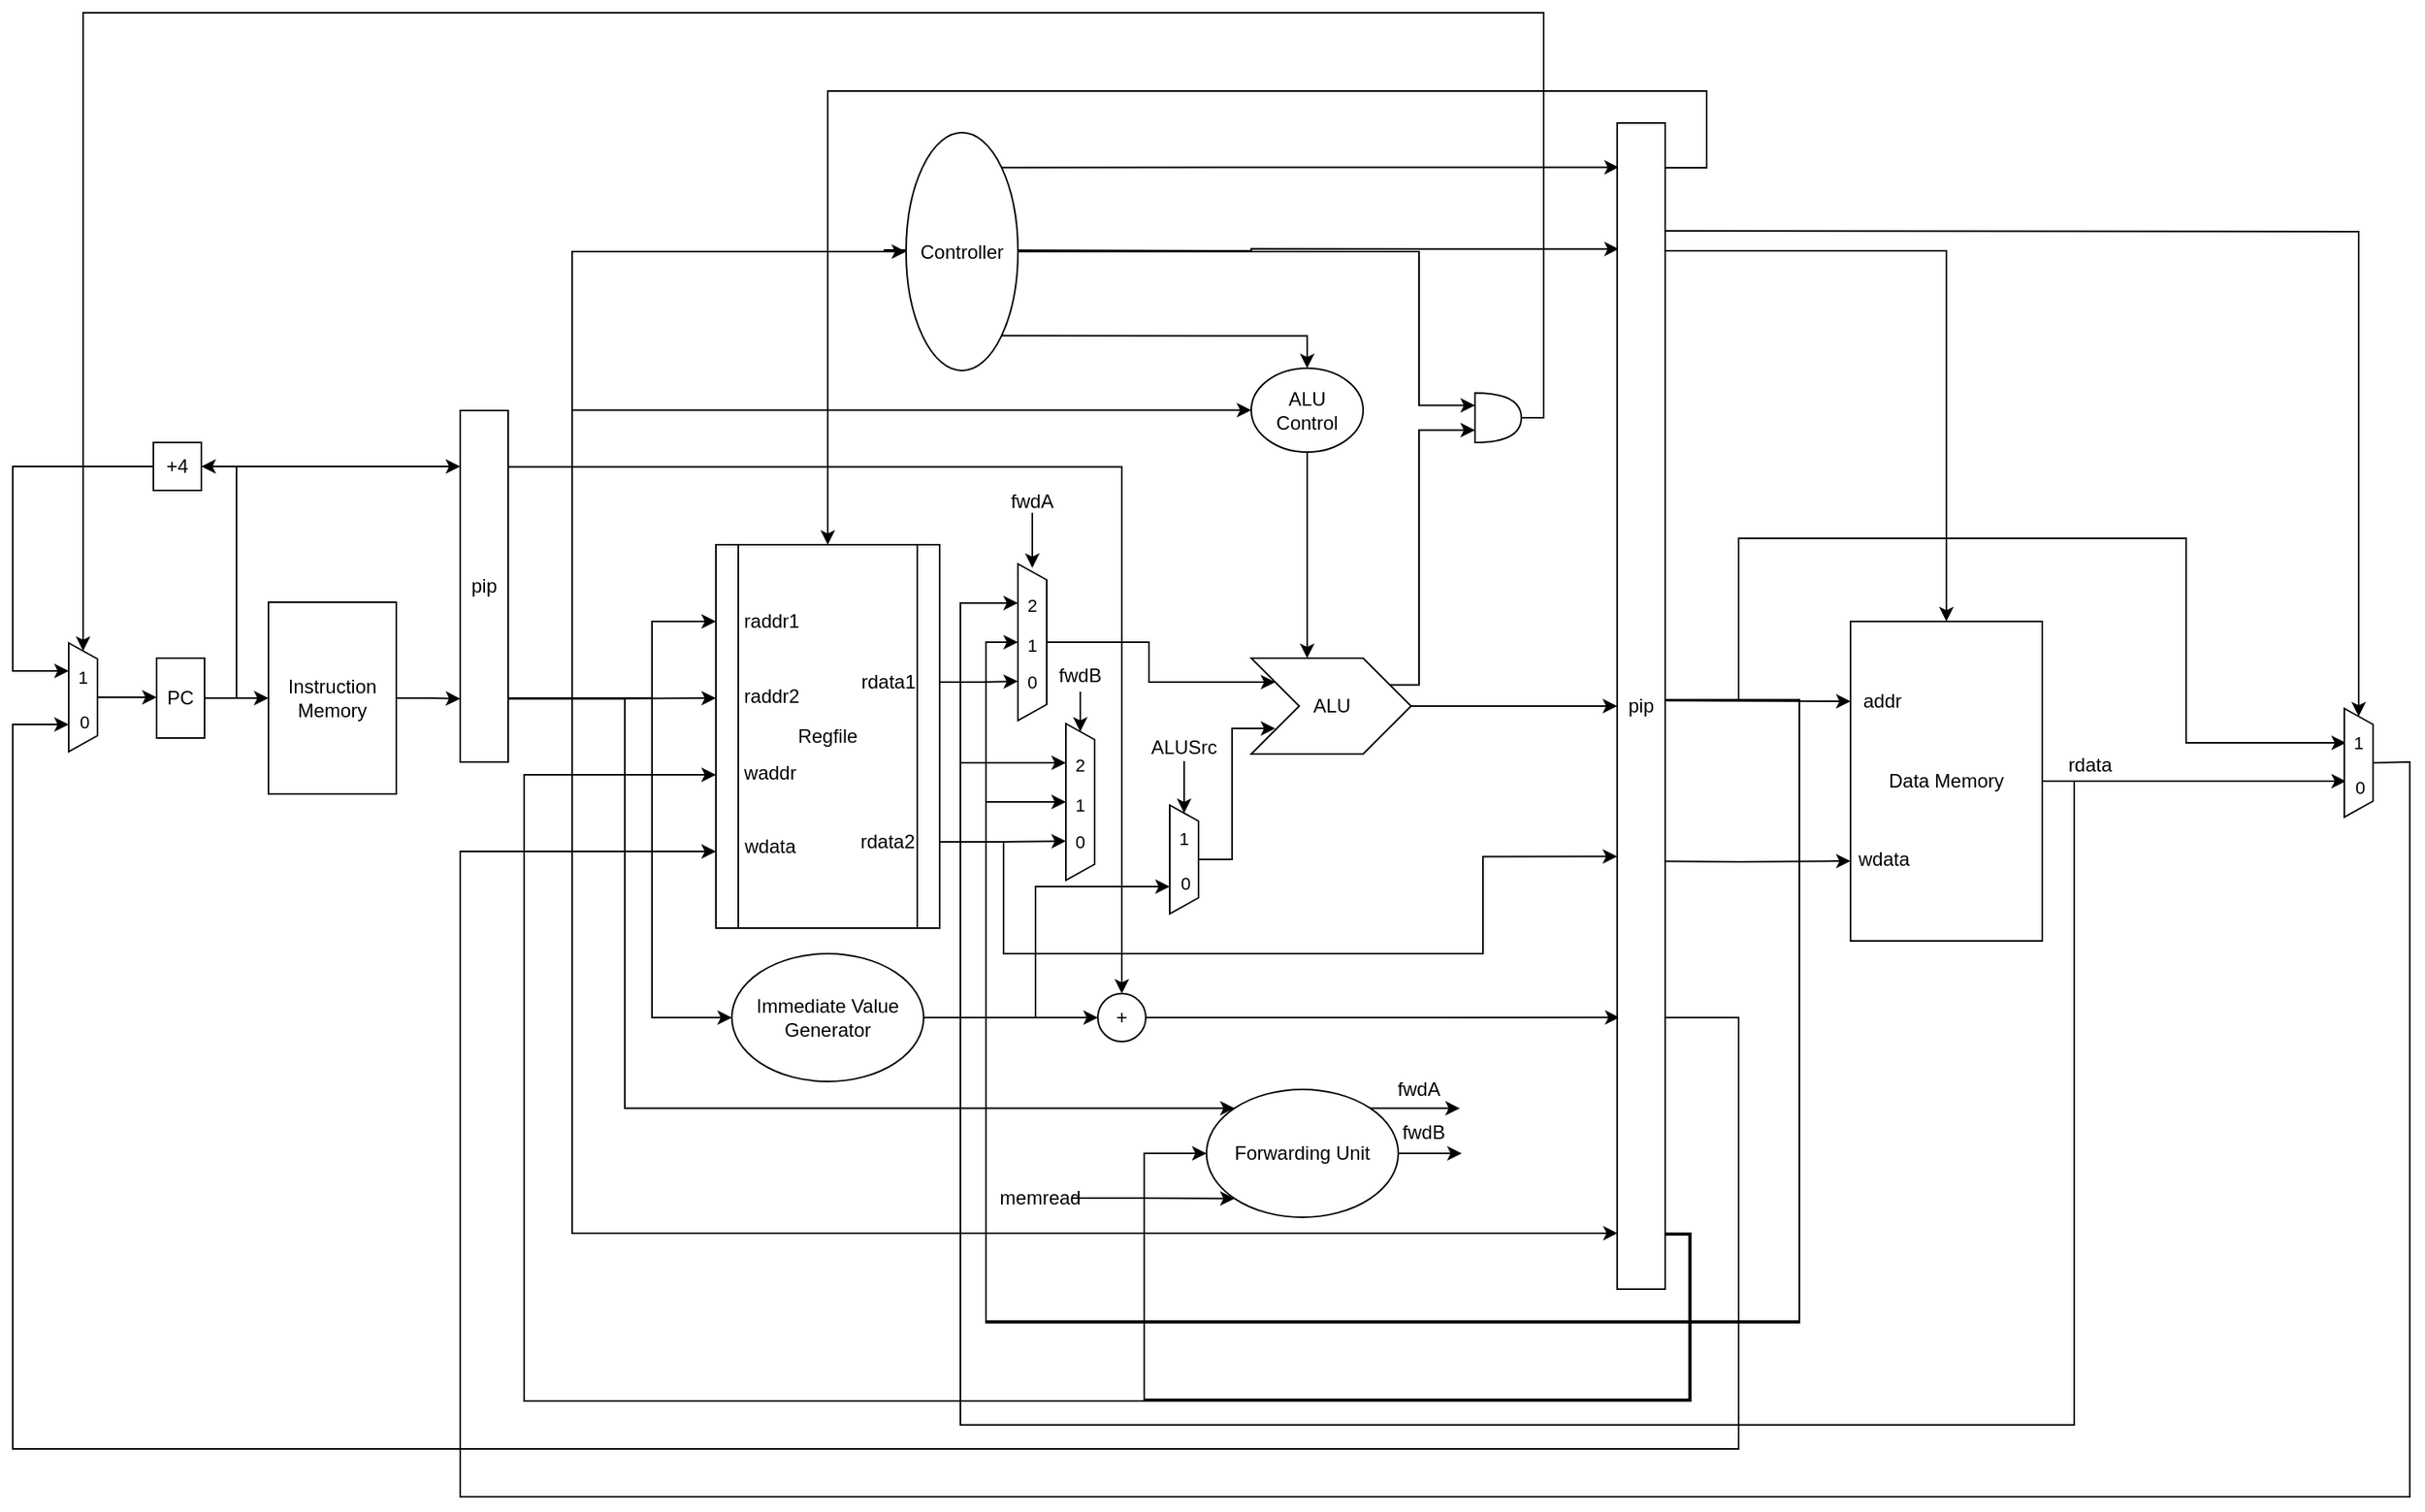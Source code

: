 <mxfile version="26.2.2">
  <diagram name="Page-1" id="6Z0Flb3yhcv7H8M3qJwE">
    <mxGraphModel dx="1281" dy="1793" grid="0" gridSize="10" guides="1" tooltips="1" connect="1" arrows="1" fold="1" page="1" pageScale="1" pageWidth="850" pageHeight="1100" math="0" shadow="0">
      <root>
        <mxCell id="0" />
        <mxCell id="1" parent="0" />
        <mxCell id="8ml1ASoGrdvTZ8Xq-LBT-24" style="edgeStyle=orthogonalEdgeStyle;rounded=0;orthogonalLoop=1;jettySize=auto;html=1;exitX=1;exitY=0.75;exitDx=0;exitDy=0;exitPerimeter=0;entryX=0;entryY=0.629;entryDx=0;entryDy=0;labelBackgroundColor=none;fontColor=default;entryPerimeter=0;" parent="1" source="n8_85XAYLcjXWphRHtEo-1" target="8ml1ASoGrdvTZ8Xq-LBT-49" edge="1">
          <mxGeometry relative="1" as="geometry">
            <mxPoint x="700" y="482" as="targetPoint" />
            <Array as="points">
              <mxPoint x="300" y="470" />
              <mxPoint x="340" y="470" />
              <mxPoint x="340" y="540" />
              <mxPoint x="640" y="540" />
              <mxPoint x="640" y="479" />
            </Array>
          </mxGeometry>
        </mxCell>
        <mxCell id="z8u9HkjjqHf7u6QWE8pC-6" style="edgeStyle=orthogonalEdgeStyle;rounded=0;orthogonalLoop=1;jettySize=auto;html=1;exitX=1;exitY=0.75;exitDx=0;exitDy=0;exitPerimeter=0;entryX=0.75;entryY=1;entryDx=0;entryDy=0;" edge="1" parent="1" source="n8_85XAYLcjXWphRHtEo-1" target="z8u9HkjjqHf7u6QWE8pC-26">
          <mxGeometry relative="1" as="geometry">
            <mxPoint x="380" y="464.5" as="targetPoint" />
            <Array as="points">
              <mxPoint x="300" y="470" />
              <mxPoint x="340" y="470" />
            </Array>
          </mxGeometry>
        </mxCell>
        <mxCell id="z8u9HkjjqHf7u6QWE8pC-21" style="edgeStyle=orthogonalEdgeStyle;rounded=0;orthogonalLoop=1;jettySize=auto;html=1;exitX=1;exitY=0.25;exitDx=0;exitDy=0;exitPerimeter=0;entryX=0.75;entryY=1;entryDx=0;entryDy=0;" edge="1" parent="1" source="n8_85XAYLcjXWphRHtEo-1" target="z8u9HkjjqHf7u6QWE8pC-17">
          <mxGeometry relative="1" as="geometry">
            <Array as="points">
              <mxPoint x="300" y="370" />
              <mxPoint x="325" y="370" />
            </Array>
          </mxGeometry>
        </mxCell>
        <mxCell id="n8_85XAYLcjXWphRHtEo-1" value="Regfile" style="shape=process;whiteSpace=wrap;html=1;backgroundOutline=1;points=[[0,0,0,0,0],[0,0.2,0,0,0],[0,0.4,0,0,0],[0,0.6,0,0,0],[0,0.8,0,0,0],[0,1,0,0,0],[0.25,0,0,0,0],[0.25,1,0,0,0],[0.5,0,0,0,0],[0.5,1,0,0,0],[0.75,0,0,0,0],[0.75,1,0,0,0],[1,0,0,0,0],[1,0.25,0,0,0],[1,0.5,0,0,0],[1,0.75,0,0,0],[1,1,0,0,0]];labelBackgroundColor=none;" parent="1" vertex="1">
          <mxGeometry x="160" y="284" width="140" height="240" as="geometry" />
        </mxCell>
        <mxCell id="n8_85XAYLcjXWphRHtEo-12" style="edgeStyle=orthogonalEdgeStyle;rounded=0;orthogonalLoop=1;jettySize=auto;html=1;exitX=1;exitY=0.5;exitDx=0;exitDy=0;entryX=0;entryY=0.82;entryDx=0;entryDy=0;labelBackgroundColor=none;fontColor=default;entryPerimeter=0;" parent="1" source="n8_85XAYLcjXWphRHtEo-7" target="8ml1ASoGrdvTZ8Xq-LBT-48" edge="1">
          <mxGeometry relative="1" as="geometry">
            <mxPoint y="380" as="targetPoint" />
          </mxGeometry>
        </mxCell>
        <mxCell id="n8_85XAYLcjXWphRHtEo-7" value="Instruction Memory" style="rounded=0;whiteSpace=wrap;html=1;labelBackgroundColor=none;" parent="1" vertex="1">
          <mxGeometry x="-120" y="320" width="80" height="120" as="geometry" />
        </mxCell>
        <mxCell id="n8_85XAYLcjXWphRHtEo-47" style="edgeStyle=orthogonalEdgeStyle;rounded=0;orthogonalLoop=1;jettySize=auto;html=1;exitX=1;exitY=0.5;exitDx=0;exitDy=0;entryX=0;entryY=0.5;entryDx=0;entryDy=0;labelBackgroundColor=none;fontColor=default;" parent="1" target="n8_85XAYLcjXWphRHtEo-45" edge="1">
          <mxGeometry relative="1" as="geometry">
            <Array as="points">
              <mxPoint x="120" y="380" />
              <mxPoint x="120" y="580" />
            </Array>
            <mxPoint x="30" y="380" as="sourcePoint" />
          </mxGeometry>
        </mxCell>
        <mxCell id="n8_85XAYLcjXWphRHtEo-80" style="edgeStyle=orthogonalEdgeStyle;rounded=0;orthogonalLoop=1;jettySize=auto;html=1;exitX=1;exitY=0.5;exitDx=0;exitDy=0;fontStyle=1;labelBackgroundColor=none;fontColor=default;entryX=0.009;entryY=0.952;entryDx=0;entryDy=0;entryPerimeter=0;" parent="1" target="8ml1ASoGrdvTZ8Xq-LBT-49" edge="1">
          <mxGeometry relative="1" as="geometry">
            <mxPoint x="30" y="380" as="sourcePoint" />
            <mxPoint x="718" y="729" as="targetPoint" />
            <Array as="points">
              <mxPoint x="70" y="380" />
              <mxPoint x="70" y="715" />
            </Array>
          </mxGeometry>
        </mxCell>
        <mxCell id="8ml1ASoGrdvTZ8Xq-LBT-30" style="edgeStyle=orthogonalEdgeStyle;rounded=0;orthogonalLoop=1;jettySize=auto;html=1;exitX=1;exitY=0.5;exitDx=0;exitDy=0;entryX=0;entryY=0.5;entryDx=0;entryDy=0;labelBackgroundColor=none;fontColor=default;" parent="1" target="8ml1ASoGrdvTZ8Xq-LBT-27" edge="1">
          <mxGeometry relative="1" as="geometry">
            <mxPoint x="30" y="380" as="sourcePoint" />
            <Array as="points">
              <mxPoint x="70" y="380" />
              <mxPoint x="70" y="200" />
            </Array>
          </mxGeometry>
        </mxCell>
        <mxCell id="8ml1ASoGrdvTZ8Xq-LBT-31" style="edgeStyle=orthogonalEdgeStyle;rounded=0;orthogonalLoop=1;jettySize=auto;html=1;exitX=1;exitY=0.5;exitDx=0;exitDy=0;entryX=0;entryY=0.5;entryDx=0;entryDy=0;labelBackgroundColor=none;fontColor=default;" parent="1" target="8ml1ASoGrdvTZ8Xq-LBT-21" edge="1">
          <mxGeometry relative="1" as="geometry">
            <mxPoint x="30" y="380" as="sourcePoint" />
            <Array as="points">
              <mxPoint x="70" y="380" />
              <mxPoint x="70" y="100" />
            </Array>
          </mxGeometry>
        </mxCell>
        <mxCell id="n8_85XAYLcjXWphRHtEo-11" style="edgeStyle=orthogonalEdgeStyle;rounded=0;orthogonalLoop=1;jettySize=auto;html=1;exitX=1;exitY=0.5;exitDx=0;exitDy=0;entryX=0;entryY=0.5;entryDx=0;entryDy=0;labelBackgroundColor=none;fontColor=default;" parent="1" source="n8_85XAYLcjXWphRHtEo-9" target="n8_85XAYLcjXWphRHtEo-7" edge="1">
          <mxGeometry relative="1" as="geometry" />
        </mxCell>
        <mxCell id="n8_85XAYLcjXWphRHtEo-22" style="edgeStyle=orthogonalEdgeStyle;rounded=0;orthogonalLoop=1;jettySize=auto;html=1;exitX=1;exitY=0.5;exitDx=0;exitDy=0;entryX=1;entryY=0.5;entryDx=0;entryDy=0;labelBackgroundColor=none;fontColor=default;" parent="1" source="n8_85XAYLcjXWphRHtEo-9" target="n8_85XAYLcjXWphRHtEo-21" edge="1">
          <mxGeometry relative="1" as="geometry" />
        </mxCell>
        <mxCell id="n8_85XAYLcjXWphRHtEo-55" style="edgeStyle=orthogonalEdgeStyle;rounded=0;orthogonalLoop=1;jettySize=auto;html=1;exitX=1;exitY=0.5;exitDx=0;exitDy=0;entryX=0;entryY=0.16;entryDx=0;entryDy=0;labelBackgroundColor=none;fontColor=default;entryPerimeter=0;" parent="1" source="n8_85XAYLcjXWphRHtEo-9" target="8ml1ASoGrdvTZ8Xq-LBT-48" edge="1">
          <mxGeometry relative="1" as="geometry">
            <Array as="points">
              <mxPoint x="-140" y="380" />
              <mxPoint x="-140" y="235" />
              <mxPoint y="235" />
            </Array>
            <mxPoint y="235" as="targetPoint" />
          </mxGeometry>
        </mxCell>
        <mxCell id="n8_85XAYLcjXWphRHtEo-9" value="PC" style="rounded=0;whiteSpace=wrap;html=1;labelBackgroundColor=none;" parent="1" vertex="1">
          <mxGeometry x="-190" y="355" width="30" height="50" as="geometry" />
        </mxCell>
        <mxCell id="n8_85XAYLcjXWphRHtEo-15" style="edgeStyle=orthogonalEdgeStyle;rounded=0;orthogonalLoop=1;jettySize=auto;html=1;exitX=1;exitY=0.5;exitDx=0;exitDy=0;entryX=0;entryY=0.2;entryDx=0;entryDy=0;entryPerimeter=0;labelBackgroundColor=none;fontColor=default;" parent="1" target="n8_85XAYLcjXWphRHtEo-1" edge="1">
          <mxGeometry relative="1" as="geometry">
            <Array as="points">
              <mxPoint x="120" y="380" />
              <mxPoint x="120" y="332" />
            </Array>
            <mxPoint x="30" y="380" as="sourcePoint" />
          </mxGeometry>
        </mxCell>
        <mxCell id="n8_85XAYLcjXWphRHtEo-16" style="edgeStyle=orthogonalEdgeStyle;rounded=0;orthogonalLoop=1;jettySize=auto;html=1;exitX=1;exitY=0.82;exitDx=0;exitDy=0;entryX=0;entryY=0.4;entryDx=0;entryDy=0;entryPerimeter=0;labelBackgroundColor=none;fontColor=default;exitPerimeter=0;" parent="1" source="8ml1ASoGrdvTZ8Xq-LBT-48" target="n8_85XAYLcjXWphRHtEo-1" edge="1">
          <mxGeometry relative="1" as="geometry">
            <mxPoint x="30" y="380" as="sourcePoint" />
          </mxGeometry>
        </mxCell>
        <mxCell id="n8_85XAYLcjXWphRHtEo-20" style="edgeStyle=orthogonalEdgeStyle;rounded=0;orthogonalLoop=1;jettySize=auto;html=1;exitX=0.5;exitY=0;exitDx=0;exitDy=0;entryX=0;entryY=0.5;entryDx=0;entryDy=0;labelBackgroundColor=none;fontColor=default;" parent="1" source="8ml1ASoGrdvTZ8Xq-LBT-1" target="n8_85XAYLcjXWphRHtEo-9" edge="1">
          <mxGeometry relative="1" as="geometry">
            <mxPoint x="-230" y="380" as="sourcePoint" />
          </mxGeometry>
        </mxCell>
        <mxCell id="n8_85XAYLcjXWphRHtEo-23" style="edgeStyle=orthogonalEdgeStyle;rounded=0;orthogonalLoop=1;jettySize=auto;html=1;exitX=0;exitY=0.5;exitDx=0;exitDy=0;entryX=0.25;entryY=1;entryDx=0;entryDy=0;labelBackgroundColor=none;fontColor=default;" parent="1" source="n8_85XAYLcjXWphRHtEo-21" target="8ml1ASoGrdvTZ8Xq-LBT-1" edge="1">
          <mxGeometry relative="1" as="geometry">
            <Array as="points">
              <mxPoint x="-280" y="235" />
              <mxPoint x="-280" y="363" />
              <mxPoint x="-245" y="363" />
            </Array>
            <mxPoint x="-250" y="365" as="targetPoint" />
          </mxGeometry>
        </mxCell>
        <mxCell id="n8_85XAYLcjXWphRHtEo-21" value="+4" style="rounded=0;whiteSpace=wrap;html=1;labelBackgroundColor=none;" parent="1" vertex="1">
          <mxGeometry x="-192" y="220" width="30" height="30" as="geometry" />
        </mxCell>
        <mxCell id="n8_85XAYLcjXWphRHtEo-24" value="raddr1" style="text;html=1;align=center;verticalAlign=middle;whiteSpace=wrap;rounded=0;labelBackgroundColor=none;" parent="1" vertex="1">
          <mxGeometry x="165" y="322" width="60" height="20" as="geometry" />
        </mxCell>
        <mxCell id="n8_85XAYLcjXWphRHtEo-25" value="raddr2" style="text;html=1;align=center;verticalAlign=middle;whiteSpace=wrap;rounded=0;labelBackgroundColor=none;" parent="1" vertex="1">
          <mxGeometry x="165" y="369" width="60" height="20" as="geometry" />
        </mxCell>
        <mxCell id="n8_85XAYLcjXWphRHtEo-26" value="waddr" style="text;html=1;align=center;verticalAlign=middle;whiteSpace=wrap;rounded=0;labelBackgroundColor=none;" parent="1" vertex="1">
          <mxGeometry x="164" y="417" width="60" height="20" as="geometry" />
        </mxCell>
        <mxCell id="n8_85XAYLcjXWphRHtEo-27" value="wdata" style="text;html=1;align=center;verticalAlign=middle;whiteSpace=wrap;rounded=0;labelBackgroundColor=none;" parent="1" vertex="1">
          <mxGeometry x="164" y="463" width="60" height="20" as="geometry" />
        </mxCell>
        <mxCell id="n8_85XAYLcjXWphRHtEo-37" style="edgeStyle=orthogonalEdgeStyle;rounded=0;orthogonalLoop=1;jettySize=auto;html=1;exitX=1;exitY=0.5;exitDx=0;exitDy=0;exitPerimeter=0;labelBackgroundColor=none;fontColor=default;entryX=0;entryY=0.5;entryDx=0;entryDy=0;" parent="1" source="8ml1ASoGrdvTZ8Xq-LBT-13" target="8ml1ASoGrdvTZ8Xq-LBT-49" edge="1">
          <mxGeometry relative="1" as="geometry">
            <mxPoint x="670" y="381.5" as="sourcePoint" />
            <mxPoint x="721" y="381" as="targetPoint" />
          </mxGeometry>
        </mxCell>
        <mxCell id="n8_85XAYLcjXWphRHtEo-64" style="edgeStyle=orthogonalEdgeStyle;rounded=0;orthogonalLoop=1;jettySize=auto;html=1;exitX=1;exitY=0.5;exitDx=0;exitDy=0;entryX=0;entryY=0.25;entryDx=0;entryDy=0;labelBackgroundColor=none;fontColor=default;" parent="1" target="n8_85XAYLcjXWphRHtEo-63" edge="1">
          <mxGeometry relative="1" as="geometry">
            <mxPoint x="730" y="381.5" as="sourcePoint" />
          </mxGeometry>
        </mxCell>
        <mxCell id="n8_85XAYLcjXWphRHtEo-71" style="edgeStyle=orthogonalEdgeStyle;rounded=0;orthogonalLoop=1;jettySize=auto;html=1;exitX=1;exitY=0.5;exitDx=0;exitDy=0;entryX=0.5;entryY=1;entryDx=0;entryDy=0;labelBackgroundColor=none;fontColor=default;" parent="1" edge="1">
          <mxGeometry relative="1" as="geometry">
            <Array as="points">
              <mxPoint x="800" y="382" />
              <mxPoint x="800" y="280" />
              <mxPoint x="1080" y="280" />
              <mxPoint x="1080" y="408" />
              <mxPoint x="1180" y="408" />
            </Array>
            <mxPoint x="730" y="381.5" as="sourcePoint" />
            <mxPoint x="1180" y="407.5" as="targetPoint" />
          </mxGeometry>
        </mxCell>
        <mxCell id="n8_85XAYLcjXWphRHtEo-58" style="edgeStyle=orthogonalEdgeStyle;rounded=0;orthogonalLoop=1;jettySize=auto;html=1;exitX=1;exitY=0.5;exitDx=0;exitDy=0;entryX=0;entryY=0.5;entryDx=0;entryDy=0;labelBackgroundColor=none;fontColor=default;" parent="1" source="n8_85XAYLcjXWphRHtEo-45" target="8ml1ASoGrdvTZ8Xq-LBT-12" edge="1">
          <mxGeometry relative="1" as="geometry">
            <mxPoint x="520" y="580" as="targetPoint" />
          </mxGeometry>
        </mxCell>
        <mxCell id="8ml1ASoGrdvTZ8Xq-LBT-7" style="edgeStyle=orthogonalEdgeStyle;rounded=0;orthogonalLoop=1;jettySize=auto;html=1;exitX=1;exitY=0.5;exitDx=0;exitDy=0;entryX=0.75;entryY=1;entryDx=0;entryDy=0;labelBackgroundColor=none;fontColor=default;" parent="1" source="n8_85XAYLcjXWphRHtEo-45" target="8ml1ASoGrdvTZ8Xq-LBT-4" edge="1">
          <mxGeometry relative="1" as="geometry">
            <Array as="points">
              <mxPoint x="360" y="580" />
              <mxPoint x="360" y="498" />
            </Array>
          </mxGeometry>
        </mxCell>
        <mxCell id="n8_85XAYLcjXWphRHtEo-45" value="Immediate Value Generator" style="ellipse;whiteSpace=wrap;html=1;labelBackgroundColor=none;" parent="1" vertex="1">
          <mxGeometry x="170" y="540" width="120" height="80" as="geometry" />
        </mxCell>
        <mxCell id="n8_85XAYLcjXWphRHtEo-61" style="edgeStyle=orthogonalEdgeStyle;rounded=0;orthogonalLoop=1;jettySize=auto;html=1;exitX=1;exitY=0.5;exitDx=0;exitDy=0;entryX=0.047;entryY=0.767;entryDx=0;entryDy=0;labelBackgroundColor=none;fontColor=default;entryPerimeter=0;" parent="1" source="8ml1ASoGrdvTZ8Xq-LBT-12" target="8ml1ASoGrdvTZ8Xq-LBT-49" edge="1">
          <mxGeometry relative="1" as="geometry">
            <mxPoint x="559" y="580" as="sourcePoint" />
            <mxPoint x="700" y="580" as="targetPoint" />
          </mxGeometry>
        </mxCell>
        <mxCell id="8ml1ASoGrdvTZ8Xq-LBT-32" style="edgeStyle=orthogonalEdgeStyle;rounded=0;orthogonalLoop=1;jettySize=auto;html=1;exitX=1;exitY=0.16;exitDx=0;exitDy=0;entryX=0.5;entryY=0;entryDx=0;entryDy=0;labelBackgroundColor=none;fontColor=default;exitPerimeter=0;" parent="1" source="8ml1ASoGrdvTZ8Xq-LBT-48" target="8ml1ASoGrdvTZ8Xq-LBT-12" edge="1">
          <mxGeometry relative="1" as="geometry">
            <mxPoint x="30" y="235" as="sourcePoint" />
            <Array as="points">
              <mxPoint x="414" y="235" />
            </Array>
          </mxGeometry>
        </mxCell>
        <mxCell id="n8_85XAYLcjXWphRHtEo-62" style="edgeStyle=orthogonalEdgeStyle;rounded=0;orthogonalLoop=1;jettySize=auto;html=1;exitX=1;exitY=0.5;exitDx=0;exitDy=0;entryX=0.75;entryY=1;entryDx=0;entryDy=0;labelBackgroundColor=none;fontColor=default;" parent="1" target="8ml1ASoGrdvTZ8Xq-LBT-1" edge="1">
          <mxGeometry relative="1" as="geometry">
            <Array as="points">
              <mxPoint x="800" y="580" />
              <mxPoint x="800" y="850" />
              <mxPoint x="-280" y="850" />
              <mxPoint x="-280" y="396" />
            </Array>
            <mxPoint x="730" y="580" as="sourcePoint" />
            <mxPoint x="-250" y="395" as="targetPoint" />
          </mxGeometry>
        </mxCell>
        <mxCell id="n8_85XAYLcjXWphRHtEo-72" style="edgeStyle=orthogonalEdgeStyle;rounded=0;orthogonalLoop=1;jettySize=auto;html=1;exitX=1;exitY=0.5;exitDx=0;exitDy=0;entryX=0.75;entryY=1;entryDx=0;entryDy=0;labelBackgroundColor=none;fontColor=default;" parent="1" source="n8_85XAYLcjXWphRHtEo-63" edge="1">
          <mxGeometry relative="1" as="geometry">
            <mxPoint x="1180" y="432" as="targetPoint" />
          </mxGeometry>
        </mxCell>
        <mxCell id="z8u9HkjjqHf7u6QWE8pC-33" style="edgeStyle=orthogonalEdgeStyle;rounded=0;orthogonalLoop=1;jettySize=auto;html=1;exitX=1;exitY=0.5;exitDx=0;exitDy=0;entryX=0.25;entryY=1;entryDx=0;entryDy=0;" edge="1" parent="1" source="n8_85XAYLcjXWphRHtEo-63" target="z8u9HkjjqHf7u6QWE8pC-26">
          <mxGeometry relative="1" as="geometry">
            <mxPoint x="304.667" y="422" as="targetPoint" />
            <Array as="points">
              <mxPoint x="1010" y="432" />
              <mxPoint x="1010" y="835" />
              <mxPoint x="313" y="835" />
              <mxPoint x="313" y="420" />
            </Array>
          </mxGeometry>
        </mxCell>
        <mxCell id="z8u9HkjjqHf7u6QWE8pC-34" style="edgeStyle=orthogonalEdgeStyle;rounded=0;orthogonalLoop=1;jettySize=auto;html=1;exitX=1;exitY=0.5;exitDx=0;exitDy=0;entryX=0.25;entryY=1;entryDx=0;entryDy=0;" edge="1" parent="1" source="n8_85XAYLcjXWphRHtEo-63" target="z8u9HkjjqHf7u6QWE8pC-17">
          <mxGeometry relative="1" as="geometry">
            <Array as="points">
              <mxPoint x="1010" y="432" />
              <mxPoint x="1010" y="835" />
              <mxPoint x="313" y="835" />
              <mxPoint x="313" y="321" />
            </Array>
          </mxGeometry>
        </mxCell>
        <mxCell id="n8_85XAYLcjXWphRHtEo-63" value="Data Memory" style="rounded=0;whiteSpace=wrap;html=1;labelBackgroundColor=none;" parent="1" vertex="1">
          <mxGeometry x="870" y="332" width="120" height="200" as="geometry" />
        </mxCell>
        <mxCell id="n8_85XAYLcjXWphRHtEo-66" value="rdata1" style="text;html=1;align=center;verticalAlign=middle;whiteSpace=wrap;rounded=0;labelBackgroundColor=none;" parent="1" vertex="1">
          <mxGeometry x="238" y="360" width="60" height="20" as="geometry" />
        </mxCell>
        <mxCell id="n8_85XAYLcjXWphRHtEo-67" value="rdata2" style="text;html=1;align=center;verticalAlign=middle;whiteSpace=wrap;rounded=0;labelBackgroundColor=none;" parent="1" vertex="1">
          <mxGeometry x="241" y="460" width="53" height="20" as="geometry" />
        </mxCell>
        <mxCell id="n8_85XAYLcjXWphRHtEo-78" style="edgeStyle=orthogonalEdgeStyle;rounded=0;orthogonalLoop=1;jettySize=auto;html=1;exitX=0.5;exitY=0;exitDx=0;exitDy=0;entryX=0;entryY=0.8;entryDx=0;entryDy=0;entryPerimeter=0;labelBackgroundColor=none;fontColor=default;" parent="1" source="GzJLQ-C19GwMfF-oDO6H-1" target="n8_85XAYLcjXWphRHtEo-1" edge="1">
          <mxGeometry relative="1" as="geometry">
            <Array as="points">
              <mxPoint x="1198" y="420" />
              <mxPoint x="1220" y="420" />
              <mxPoint x="1220" y="880" />
              <mxPoint y="880" />
              <mxPoint y="476" />
            </Array>
            <mxPoint x="1198" y="407.5" as="sourcePoint" />
          </mxGeometry>
        </mxCell>
        <mxCell id="n8_85XAYLcjXWphRHtEo-81" style="edgeStyle=orthogonalEdgeStyle;rounded=0;orthogonalLoop=1;jettySize=auto;html=1;exitX=1;exitY=0.5;exitDx=0;exitDy=0;entryX=0;entryY=0.6;entryDx=0;entryDy=0;entryPerimeter=0;labelBackgroundColor=none;fontColor=default;" parent="1" target="n8_85XAYLcjXWphRHtEo-1" edge="1">
          <mxGeometry relative="1" as="geometry">
            <mxPoint x="730" y="715" as="sourcePoint" />
            <Array as="points">
              <mxPoint x="770" y="715" />
              <mxPoint x="770" y="820" />
              <mxPoint x="40" y="820" />
              <mxPoint x="40" y="428" />
            </Array>
          </mxGeometry>
        </mxCell>
        <mxCell id="n8_85XAYLcjXWphRHtEo-86" style="edgeStyle=orthogonalEdgeStyle;rounded=0;orthogonalLoop=1;jettySize=auto;html=1;exitX=1;exitY=0.5;exitDx=0;exitDy=0;entryX=0;entryY=0.75;entryDx=0;entryDy=0;labelBackgroundColor=none;fontColor=default;" parent="1" target="n8_85XAYLcjXWphRHtEo-63" edge="1">
          <mxGeometry relative="1" as="geometry">
            <mxPoint x="730" y="482" as="sourcePoint" />
          </mxGeometry>
        </mxCell>
        <mxCell id="8ml1ASoGrdvTZ8Xq-LBT-1" value="" style="shape=trapezoid;perimeter=trapezoidPerimeter;whiteSpace=wrap;html=1;fixedSize=1;fontFamily=Helvetica;fontSize=11;labelBackgroundColor=none;size=10;rotation=90;" parent="1" vertex="1">
          <mxGeometry x="-270" y="370.5" width="68" height="18" as="geometry" />
        </mxCell>
        <mxCell id="8ml1ASoGrdvTZ8Xq-LBT-2" value="0" style="text;html=1;align=center;verticalAlign=middle;whiteSpace=wrap;rounded=0;fontFamily=Helvetica;fontSize=11;labelBackgroundColor=none;" parent="1" vertex="1">
          <mxGeometry x="-240" y="384.5" width="10" height="20" as="geometry" />
        </mxCell>
        <mxCell id="8ml1ASoGrdvTZ8Xq-LBT-3" value="1" style="text;html=1;align=center;verticalAlign=middle;whiteSpace=wrap;rounded=0;fontFamily=Helvetica;fontSize=11;labelBackgroundColor=none;" parent="1" vertex="1">
          <mxGeometry x="-241" y="356.5" width="10" height="20" as="geometry" />
        </mxCell>
        <mxCell id="8ml1ASoGrdvTZ8Xq-LBT-8" style="edgeStyle=orthogonalEdgeStyle;rounded=0;orthogonalLoop=1;jettySize=auto;html=1;exitX=0.5;exitY=0;exitDx=0;exitDy=0;entryX=0.15;entryY=0;entryDx=0;entryDy=44;entryPerimeter=0;labelBackgroundColor=none;fontColor=default;" parent="1" source="8ml1ASoGrdvTZ8Xq-LBT-4" target="8ml1ASoGrdvTZ8Xq-LBT-13" edge="1">
          <mxGeometry relative="1" as="geometry">
            <mxPoint x="650" y="487" as="targetPoint" />
            <Array as="points">
              <mxPoint x="483" y="481" />
              <mxPoint x="483" y="399" />
            </Array>
          </mxGeometry>
        </mxCell>
        <mxCell id="8ml1ASoGrdvTZ8Xq-LBT-4" value="" style="shape=trapezoid;perimeter=trapezoidPerimeter;whiteSpace=wrap;html=1;fixedSize=1;fontFamily=Helvetica;fontSize=11;labelBackgroundColor=none;size=10;rotation=90;" parent="1" vertex="1">
          <mxGeometry x="419" y="472" width="68" height="18" as="geometry" />
        </mxCell>
        <mxCell id="8ml1ASoGrdvTZ8Xq-LBT-5" value="0" style="text;html=1;align=center;verticalAlign=middle;whiteSpace=wrap;rounded=0;fontFamily=Helvetica;fontSize=11;labelBackgroundColor=none;" parent="1" vertex="1">
          <mxGeometry x="449" y="486" width="10" height="20" as="geometry" />
        </mxCell>
        <mxCell id="8ml1ASoGrdvTZ8Xq-LBT-6" value="1" style="text;html=1;align=center;verticalAlign=middle;whiteSpace=wrap;rounded=0;fontFamily=Helvetica;fontSize=11;labelBackgroundColor=none;" parent="1" vertex="1">
          <mxGeometry x="448" y="458" width="10" height="20" as="geometry" />
        </mxCell>
        <mxCell id="8ml1ASoGrdvTZ8Xq-LBT-12" value="+" style="ellipse;whiteSpace=wrap;html=1;aspect=fixed;labelBackgroundColor=none;" parent="1" vertex="1">
          <mxGeometry x="399" y="565" width="30" height="30" as="geometry" />
        </mxCell>
        <mxCell id="8ml1ASoGrdvTZ8Xq-LBT-13" value="ALU" style="html=1;shadow=0;dashed=0;align=center;verticalAlign=middle;shape=mxgraph.arrows2.arrow;dy=0;dx=30;notch=30;points=[[0,0,0,35,0],[0,0,0,35,60],[0,0,0,70,60],[0,0.5,0,30,0],[0.15,0,0,0,44],[0.15,0.25,0,0,0],[0.17,0.28,0,70,0],[1,0.5,0,0,0]];labelBackgroundColor=none;" parent="1" vertex="1">
          <mxGeometry x="495" y="355" width="100" height="60" as="geometry" />
        </mxCell>
        <mxCell id="8ml1ASoGrdvTZ8Xq-LBT-25" style="rounded=0;orthogonalLoop=1;jettySize=auto;html=1;exitX=1;exitY=0;exitDx=0;exitDy=0;entryX=0.033;entryY=0.038;entryDx=0;entryDy=0;labelBackgroundColor=none;fontColor=default;edgeStyle=orthogonalEdgeStyle;entryPerimeter=0;" parent="1" source="8ml1ASoGrdvTZ8Xq-LBT-21" target="8ml1ASoGrdvTZ8Xq-LBT-49" edge="1">
          <mxGeometry relative="1" as="geometry">
            <mxPoint x="254.943" y="47.238" as="sourcePoint" />
            <mxPoint x="700" y="48" as="targetPoint" />
            <Array as="points" />
          </mxGeometry>
        </mxCell>
        <mxCell id="8ml1ASoGrdvTZ8Xq-LBT-26" style="edgeStyle=orthogonalEdgeStyle;rounded=0;orthogonalLoop=1;jettySize=auto;html=1;exitX=1;exitY=0.5;exitDx=0;exitDy=0;entryX=0.033;entryY=0.108;entryDx=0;entryDy=0;labelBackgroundColor=none;fontColor=default;entryPerimeter=0;" parent="1" target="8ml1ASoGrdvTZ8Xq-LBT-49" edge="1">
          <mxGeometry relative="1" as="geometry">
            <mxPoint x="265.0" y="99.5" as="sourcePoint" />
            <mxPoint x="700" y="99" as="targetPoint" />
          </mxGeometry>
        </mxCell>
        <mxCell id="8ml1ASoGrdvTZ8Xq-LBT-29" style="edgeStyle=orthogonalEdgeStyle;rounded=0;orthogonalLoop=1;jettySize=auto;html=1;exitX=1;exitY=1;exitDx=0;exitDy=0;entryX=0.5;entryY=0;entryDx=0;entryDy=0;labelBackgroundColor=none;fontColor=default;" parent="1" source="8ml1ASoGrdvTZ8Xq-LBT-21" target="8ml1ASoGrdvTZ8Xq-LBT-27" edge="1">
          <mxGeometry relative="1" as="geometry" />
        </mxCell>
        <mxCell id="8ml1ASoGrdvTZ8Xq-LBT-21" value="Controller" style="ellipse;whiteSpace=wrap;html=1;labelBackgroundColor=none;" parent="1" vertex="1">
          <mxGeometry x="279" y="26" width="70" height="149" as="geometry" />
        </mxCell>
        <mxCell id="8ml1ASoGrdvTZ8Xq-LBT-36" style="edgeStyle=orthogonalEdgeStyle;rounded=0;orthogonalLoop=1;jettySize=auto;html=1;exitX=1;exitY=0.5;exitDx=0;exitDy=0;entryX=0.5;entryY=0;entryDx=0;entryDy=0;" parent="1" target="n8_85XAYLcjXWphRHtEo-63" edge="1">
          <mxGeometry relative="1" as="geometry">
            <mxPoint x="730" y="100" as="sourcePoint" />
            <Array as="points">
              <mxPoint x="930" y="100" />
            </Array>
          </mxGeometry>
        </mxCell>
        <mxCell id="8ml1ASoGrdvTZ8Xq-LBT-47" style="edgeStyle=orthogonalEdgeStyle;rounded=0;orthogonalLoop=1;jettySize=auto;html=1;exitX=1;exitY=0.25;exitDx=0;exitDy=0;entryX=0;entryY=0.5;entryDx=0;entryDy=0;" parent="1" target="GzJLQ-C19GwMfF-oDO6H-1" edge="1">
          <mxGeometry relative="1" as="geometry">
            <mxPoint x="730" y="87.5" as="sourcePoint" />
            <mxPoint x="1189" y="363.5" as="targetPoint" />
          </mxGeometry>
        </mxCell>
        <mxCell id="8ml1ASoGrdvTZ8Xq-LBT-27" value="ALU&lt;br&gt;Control" style="ellipse;whiteSpace=wrap;html=1;labelBackgroundColor=none;" parent="1" vertex="1">
          <mxGeometry x="495" y="173.5" width="70" height="52.5" as="geometry" />
        </mxCell>
        <mxCell id="8ml1ASoGrdvTZ8Xq-LBT-28" style="edgeStyle=orthogonalEdgeStyle;rounded=0;orthogonalLoop=1;jettySize=auto;html=1;exitX=0.5;exitY=1;exitDx=0;exitDy=0;entryX=0;entryY=0;entryDx=35;entryDy=0;entryPerimeter=0;labelBackgroundColor=none;fontColor=default;" parent="1" source="8ml1ASoGrdvTZ8Xq-LBT-27" target="8ml1ASoGrdvTZ8Xq-LBT-13" edge="1">
          <mxGeometry relative="1" as="geometry" />
        </mxCell>
        <mxCell id="8ml1ASoGrdvTZ8Xq-LBT-35" style="edgeStyle=orthogonalEdgeStyle;rounded=0;orthogonalLoop=1;jettySize=auto;html=1;exitX=1;exitY=0.5;exitDx=0;exitDy=0;entryX=0.5;entryY=0;entryDx=0;entryDy=0;entryPerimeter=0;" parent="1" target="n8_85XAYLcjXWphRHtEo-1" edge="1">
          <mxGeometry relative="1" as="geometry">
            <mxPoint x="730" y="48" as="sourcePoint" />
            <Array as="points">
              <mxPoint x="780" y="48" />
              <mxPoint x="780" />
              <mxPoint x="230" />
            </Array>
          </mxGeometry>
        </mxCell>
        <mxCell id="8ml1ASoGrdvTZ8Xq-LBT-38" style="edgeStyle=orthogonalEdgeStyle;rounded=0;orthogonalLoop=1;jettySize=auto;html=1;exitX=0.5;exitY=1;exitDx=0;exitDy=0;entryX=0;entryY=0.5;entryDx=0;entryDy=0;" parent="1" target="8ml1ASoGrdvTZ8Xq-LBT-4" edge="1">
          <mxGeometry relative="1" as="geometry">
            <mxPoint x="453" y="419.5" as="sourcePoint" />
          </mxGeometry>
        </mxCell>
        <mxCell id="8ml1ASoGrdvTZ8Xq-LBT-37" value="ALUSrc" style="text;html=1;align=center;verticalAlign=middle;whiteSpace=wrap;rounded=0;labelBackgroundColor=none;" parent="1" vertex="1">
          <mxGeometry x="423" y="400.5" width="60" height="20" as="geometry" />
        </mxCell>
        <mxCell id="8ml1ASoGrdvTZ8Xq-LBT-41" value="rdata" style="text;html=1;align=center;verticalAlign=middle;whiteSpace=wrap;rounded=0;labelBackgroundColor=none;" parent="1" vertex="1">
          <mxGeometry x="1000" y="411.5" width="40" height="20" as="geometry" />
        </mxCell>
        <mxCell id="8ml1ASoGrdvTZ8Xq-LBT-42" value="addr" style="text;html=1;align=center;verticalAlign=middle;whiteSpace=wrap;rounded=0;labelBackgroundColor=none;" parent="1" vertex="1">
          <mxGeometry x="870" y="372" width="40" height="20" as="geometry" />
        </mxCell>
        <mxCell id="8ml1ASoGrdvTZ8Xq-LBT-71" style="edgeStyle=orthogonalEdgeStyle;rounded=0;orthogonalLoop=1;jettySize=auto;html=1;exitX=1;exitY=0.5;exitDx=0;exitDy=0;exitPerimeter=0;entryX=0;entryY=0.5;entryDx=0;entryDy=0;" parent="1" source="8ml1ASoGrdvTZ8Xq-LBT-43" target="8ml1ASoGrdvTZ8Xq-LBT-1" edge="1">
          <mxGeometry relative="1" as="geometry">
            <mxPoint x="-159.0" y="-74" as="targetPoint" />
            <Array as="points">
              <mxPoint x="678" y="205" />
              <mxPoint x="678" y="-49" />
              <mxPoint x="-236" y="-49" />
            </Array>
          </mxGeometry>
        </mxCell>
        <mxCell id="8ml1ASoGrdvTZ8Xq-LBT-43" value="" style="shape=or;whiteSpace=wrap;html=1;direction=east;" parent="1" vertex="1">
          <mxGeometry x="635" y="189" width="29" height="31" as="geometry" />
        </mxCell>
        <mxCell id="z8u9HkjjqHf7u6QWE8pC-37" style="edgeStyle=orthogonalEdgeStyle;rounded=0;orthogonalLoop=1;jettySize=auto;html=1;exitX=1;exitY=0.82;exitDx=0;exitDy=0;exitPerimeter=0;entryX=0;entryY=0;entryDx=0;entryDy=0;" edge="1" parent="1" source="8ml1ASoGrdvTZ8Xq-LBT-48" target="z8u9HkjjqHf7u6QWE8pC-35">
          <mxGeometry relative="1" as="geometry">
            <Array as="points">
              <mxPoint x="103" y="380" />
              <mxPoint x="103" y="637" />
            </Array>
          </mxGeometry>
        </mxCell>
        <mxCell id="8ml1ASoGrdvTZ8Xq-LBT-48" value="pip" style="rounded=0;whiteSpace=wrap;html=1;labelBackgroundColor=none;points=[[0,0,0,0,0],[0,0.16,0,0,0],[0,0.5,0,0,0],[0,0.82,0,0,0],[0,1,0,0,0],[0.25,0,0,0,0],[0.25,1,0,0,0],[0.5,0,0,0,0],[0.5,1,0,0,0],[0.75,0,0,0,0],[0.75,1,0,0,0],[1,0,0,0,0],[1,0.16,0,0,0],[1,0.5,0,0,0],[1,0.82,0,0,0],[1,1,0,0,0]];" parent="1" vertex="1">
          <mxGeometry y="200" width="30" height="220" as="geometry" />
        </mxCell>
        <mxCell id="z8u9HkjjqHf7u6QWE8pC-31" style="edgeStyle=orthogonalEdgeStyle;rounded=0;orthogonalLoop=1;jettySize=auto;html=1;exitX=1;exitY=0.5;exitDx=0;exitDy=0;entryX=0.5;entryY=1;entryDx=0;entryDy=0;" edge="1" parent="1" source="8ml1ASoGrdvTZ8Xq-LBT-49" target="z8u9HkjjqHf7u6QWE8pC-26">
          <mxGeometry relative="1" as="geometry">
            <mxPoint x="319.474" y="652.474" as="targetPoint" />
            <Array as="points">
              <mxPoint x="754" y="381" />
              <mxPoint x="838" y="381" />
              <mxPoint x="838" y="770" />
              <mxPoint x="329" y="770" />
              <mxPoint x="329" y="445" />
            </Array>
          </mxGeometry>
        </mxCell>
        <mxCell id="z8u9HkjjqHf7u6QWE8pC-32" style="edgeStyle=orthogonalEdgeStyle;rounded=0;orthogonalLoop=1;jettySize=auto;html=1;exitX=1;exitY=0.5;exitDx=0;exitDy=0;entryX=0.5;entryY=1;entryDx=0;entryDy=0;" edge="1" parent="1" source="8ml1ASoGrdvTZ8Xq-LBT-49" target="z8u9HkjjqHf7u6QWE8pC-17">
          <mxGeometry relative="1" as="geometry">
            <mxPoint x="315.75" y="340.25" as="targetPoint" />
            <Array as="points">
              <mxPoint x="754" y="381" />
              <mxPoint x="838" y="381" />
              <mxPoint x="838" y="771" />
              <mxPoint x="329" y="771" />
              <mxPoint x="329" y="345" />
            </Array>
          </mxGeometry>
        </mxCell>
        <mxCell id="z8u9HkjjqHf7u6QWE8pC-36" style="edgeStyle=orthogonalEdgeStyle;rounded=0;orthogonalLoop=1;jettySize=auto;html=1;exitX=1;exitY=1;exitDx=0;exitDy=0;entryX=0;entryY=0.5;entryDx=0;entryDy=0;" edge="1" parent="1" source="8ml1ASoGrdvTZ8Xq-LBT-49" target="z8u9HkjjqHf7u6QWE8pC-35">
          <mxGeometry relative="1" as="geometry">
            <Array as="points">
              <mxPoint x="754" y="716" />
              <mxPoint x="769" y="716" />
              <mxPoint x="769" y="819" />
              <mxPoint x="428" y="819" />
              <mxPoint x="428" y="665" />
            </Array>
          </mxGeometry>
        </mxCell>
        <mxCell id="8ml1ASoGrdvTZ8Xq-LBT-49" value="pip" style="rounded=0;whiteSpace=wrap;html=1;labelBackgroundColor=none;" parent="1" vertex="1">
          <mxGeometry x="724" y="20" width="30" height="730" as="geometry" />
        </mxCell>
        <mxCell id="GzJLQ-C19GwMfF-oDO6H-1" value="" style="shape=trapezoid;perimeter=trapezoidPerimeter;whiteSpace=wrap;html=1;fixedSize=1;fontFamily=Helvetica;fontSize=11;labelBackgroundColor=none;size=10;rotation=90;" parent="1" vertex="1">
          <mxGeometry x="1154" y="411.5" width="68" height="18" as="geometry" />
        </mxCell>
        <mxCell id="GzJLQ-C19GwMfF-oDO6H-2" value="0" style="text;html=1;align=center;verticalAlign=middle;whiteSpace=wrap;rounded=0;fontFamily=Helvetica;fontSize=11;labelBackgroundColor=none;" parent="1" vertex="1">
          <mxGeometry x="1184" y="425.5" width="10" height="20" as="geometry" />
        </mxCell>
        <mxCell id="GzJLQ-C19GwMfF-oDO6H-3" value="1" style="text;html=1;align=center;verticalAlign=middle;whiteSpace=wrap;rounded=0;fontFamily=Helvetica;fontSize=11;labelBackgroundColor=none;" parent="1" vertex="1">
          <mxGeometry x="1183" y="397.5" width="10" height="20" as="geometry" />
        </mxCell>
        <mxCell id="-H1pHZ9GNC_0_actLE1O-1" style="edgeStyle=orthogonalEdgeStyle;rounded=0;orthogonalLoop=1;jettySize=auto;html=1;exitX=0.17;exitY=0.28;exitDx=70;exitDy=0;exitPerimeter=0;entryX=0;entryY=0.75;entryDx=0;entryDy=0;entryPerimeter=0;" parent="1" source="8ml1ASoGrdvTZ8Xq-LBT-13" target="8ml1ASoGrdvTZ8Xq-LBT-43" edge="1">
          <mxGeometry relative="1" as="geometry">
            <Array as="points">
              <mxPoint x="600" y="372" />
              <mxPoint x="600" y="212" />
            </Array>
          </mxGeometry>
        </mxCell>
        <mxCell id="-H1pHZ9GNC_0_actLE1O-2" style="edgeStyle=orthogonalEdgeStyle;rounded=0;orthogonalLoop=1;jettySize=auto;html=1;exitX=1;exitY=0.5;exitDx=0;exitDy=0;entryX=0;entryY=0.25;entryDx=0;entryDy=0;entryPerimeter=0;" parent="1" source="8ml1ASoGrdvTZ8Xq-LBT-21" target="8ml1ASoGrdvTZ8Xq-LBT-43" edge="1">
          <mxGeometry relative="1" as="geometry">
            <Array as="points">
              <mxPoint x="600" y="101" />
              <mxPoint x="600" y="197" />
            </Array>
          </mxGeometry>
        </mxCell>
        <mxCell id="-H1pHZ9GNC_0_actLE1O-3" value="wdata" style="text;html=1;align=center;verticalAlign=middle;whiteSpace=wrap;rounded=0;labelBackgroundColor=none;" parent="1" vertex="1">
          <mxGeometry x="871" y="470.5" width="40" height="20" as="geometry" />
        </mxCell>
        <mxCell id="z8u9HkjjqHf7u6QWE8pC-10" style="edgeStyle=orthogonalEdgeStyle;rounded=0;orthogonalLoop=1;jettySize=auto;html=1;exitX=0.5;exitY=1;exitDx=0;exitDy=0;entryX=0;entryY=0.5;entryDx=0;entryDy=0;" edge="1" parent="1">
          <mxGeometry relative="1" as="geometry">
            <mxPoint x="358" y="264" as="sourcePoint" />
            <mxPoint x="358.0" y="298.5" as="targetPoint" />
          </mxGeometry>
        </mxCell>
        <mxCell id="z8u9HkjjqHf7u6QWE8pC-11" value="fwdA" style="text;html=1;align=center;verticalAlign=middle;whiteSpace=wrap;rounded=0;labelBackgroundColor=none;" vertex="1" parent="1">
          <mxGeometry x="328" y="247" width="60" height="20" as="geometry" />
        </mxCell>
        <mxCell id="z8u9HkjjqHf7u6QWE8pC-17" value="" style="shape=trapezoid;perimeter=trapezoidPerimeter;whiteSpace=wrap;html=1;fixedSize=1;fontFamily=Helvetica;fontSize=11;fontColor=default;labelBackgroundColor=default;size=10;rotation=90;" vertex="1" parent="1">
          <mxGeometry x="309" y="336" width="98" height="18" as="geometry" />
        </mxCell>
        <mxCell id="z8u9HkjjqHf7u6QWE8pC-18" value="0" style="text;html=1;align=center;verticalAlign=middle;whiteSpace=wrap;rounded=0;fontFamily=Helvetica;fontSize=11;fontColor=default;labelBackgroundColor=default;" vertex="1" parent="1">
          <mxGeometry x="353" y="360" width="10" height="20" as="geometry" />
        </mxCell>
        <mxCell id="z8u9HkjjqHf7u6QWE8pC-19" value="1" style="text;html=1;align=center;verticalAlign=middle;whiteSpace=wrap;rounded=0;fontFamily=Helvetica;fontSize=11;fontColor=default;labelBackgroundColor=default;" vertex="1" parent="1">
          <mxGeometry x="353" y="337" width="10" height="20" as="geometry" />
        </mxCell>
        <mxCell id="z8u9HkjjqHf7u6QWE8pC-20" value="2" style="text;html=1;align=center;verticalAlign=middle;whiteSpace=wrap;rounded=0;fontFamily=Helvetica;fontSize=11;fontColor=default;labelBackgroundColor=default;" vertex="1" parent="1">
          <mxGeometry x="353" y="312" width="10" height="20" as="geometry" />
        </mxCell>
        <mxCell id="z8u9HkjjqHf7u6QWE8pC-22" style="edgeStyle=orthogonalEdgeStyle;rounded=0;orthogonalLoop=1;jettySize=auto;html=1;exitX=0.5;exitY=0;exitDx=0;exitDy=0;entryX=0.15;entryY=0.25;entryDx=0;entryDy=0;entryPerimeter=0;" edge="1" parent="1" source="z8u9HkjjqHf7u6QWE8pC-17" target="8ml1ASoGrdvTZ8Xq-LBT-13">
          <mxGeometry relative="1" as="geometry" />
        </mxCell>
        <mxCell id="z8u9HkjjqHf7u6QWE8pC-30" style="edgeStyle=orthogonalEdgeStyle;rounded=0;orthogonalLoop=1;jettySize=auto;html=1;exitX=0.5;exitY=1;exitDx=0;exitDy=0;entryX=0;entryY=0.5;entryDx=0;entryDy=0;" edge="1" parent="1" source="z8u9HkjjqHf7u6QWE8pC-25" target="z8u9HkjjqHf7u6QWE8pC-26">
          <mxGeometry relative="1" as="geometry" />
        </mxCell>
        <mxCell id="z8u9HkjjqHf7u6QWE8pC-25" value="fwdB" style="text;html=1;align=center;verticalAlign=middle;whiteSpace=wrap;rounded=0;labelBackgroundColor=none;" vertex="1" parent="1">
          <mxGeometry x="376" y="356" width="24" height="20" as="geometry" />
        </mxCell>
        <mxCell id="z8u9HkjjqHf7u6QWE8pC-26" value="" style="shape=trapezoid;perimeter=trapezoidPerimeter;whiteSpace=wrap;html=1;fixedSize=1;fontFamily=Helvetica;fontSize=11;fontColor=default;labelBackgroundColor=default;size=10;rotation=90;" vertex="1" parent="1">
          <mxGeometry x="339" y="436" width="98" height="18" as="geometry" />
        </mxCell>
        <mxCell id="z8u9HkjjqHf7u6QWE8pC-27" value="0" style="text;html=1;align=center;verticalAlign=middle;whiteSpace=wrap;rounded=0;fontFamily=Helvetica;fontSize=11;fontColor=default;labelBackgroundColor=default;" vertex="1" parent="1">
          <mxGeometry x="383" y="460" width="10" height="20" as="geometry" />
        </mxCell>
        <mxCell id="z8u9HkjjqHf7u6QWE8pC-28" value="1" style="text;html=1;align=center;verticalAlign=middle;whiteSpace=wrap;rounded=0;fontFamily=Helvetica;fontSize=11;fontColor=default;labelBackgroundColor=default;" vertex="1" parent="1">
          <mxGeometry x="383" y="437" width="10" height="20" as="geometry" />
        </mxCell>
        <mxCell id="z8u9HkjjqHf7u6QWE8pC-29" value="2" style="text;html=1;align=center;verticalAlign=middle;whiteSpace=wrap;rounded=0;fontFamily=Helvetica;fontSize=11;fontColor=default;labelBackgroundColor=default;" vertex="1" parent="1">
          <mxGeometry x="383" y="412" width="10" height="20" as="geometry" />
        </mxCell>
        <mxCell id="z8u9HkjjqHf7u6QWE8pC-38" style="edgeStyle=orthogonalEdgeStyle;rounded=0;orthogonalLoop=1;jettySize=auto;html=1;exitX=1;exitY=0;exitDx=0;exitDy=0;" edge="1" parent="1" source="z8u9HkjjqHf7u6QWE8pC-35">
          <mxGeometry relative="1" as="geometry">
            <mxPoint x="625.529" y="636.824" as="targetPoint" />
          </mxGeometry>
        </mxCell>
        <mxCell id="z8u9HkjjqHf7u6QWE8pC-39" style="edgeStyle=orthogonalEdgeStyle;rounded=0;orthogonalLoop=1;jettySize=auto;html=1;exitX=1;exitY=0.5;exitDx=0;exitDy=0;" edge="1" parent="1" source="z8u9HkjjqHf7u6QWE8pC-35">
          <mxGeometry relative="1" as="geometry">
            <mxPoint x="626.706" y="665.059" as="targetPoint" />
          </mxGeometry>
        </mxCell>
        <mxCell id="z8u9HkjjqHf7u6QWE8pC-35" value="Forwarding Unit" style="ellipse;whiteSpace=wrap;html=1;labelBackgroundColor=none;" vertex="1" parent="1">
          <mxGeometry x="467" y="625" width="120" height="80" as="geometry" />
        </mxCell>
        <mxCell id="z8u9HkjjqHf7u6QWE8pC-40" value="fwdA" style="text;html=1;align=center;verticalAlign=middle;whiteSpace=wrap;rounded=0;labelBackgroundColor=none;" vertex="1" parent="1">
          <mxGeometry x="570" y="615" width="60" height="20" as="geometry" />
        </mxCell>
        <mxCell id="z8u9HkjjqHf7u6QWE8pC-41" value="fwdB" style="text;html=1;align=center;verticalAlign=middle;whiteSpace=wrap;rounded=0;labelBackgroundColor=none;" vertex="1" parent="1">
          <mxGeometry x="591" y="642" width="24" height="20" as="geometry" />
        </mxCell>
        <mxCell id="z8u9HkjjqHf7u6QWE8pC-43" style="edgeStyle=orthogonalEdgeStyle;rounded=0;orthogonalLoop=1;jettySize=auto;html=1;exitX=1;exitY=0.5;exitDx=0;exitDy=0;entryX=0;entryY=1;entryDx=0;entryDy=0;" edge="1" parent="1" source="z8u9HkjjqHf7u6QWE8pC-42" target="z8u9HkjjqHf7u6QWE8pC-35">
          <mxGeometry relative="1" as="geometry" />
        </mxCell>
        <mxCell id="z8u9HkjjqHf7u6QWE8pC-42" value="memread" style="text;html=1;align=center;verticalAlign=middle;whiteSpace=wrap;rounded=0;labelBackgroundColor=none;" vertex="1" parent="1">
          <mxGeometry x="343" y="683" width="40" height="20" as="geometry" />
        </mxCell>
      </root>
    </mxGraphModel>
  </diagram>
</mxfile>
